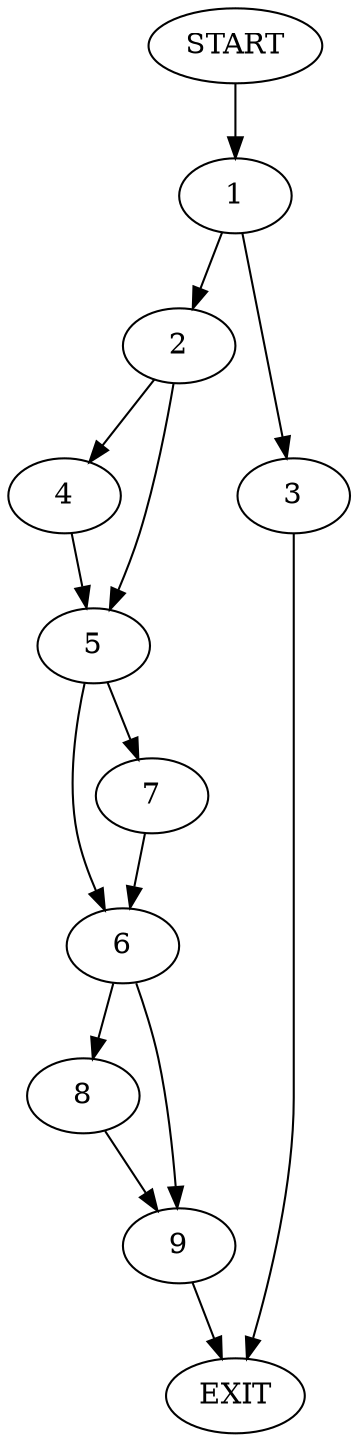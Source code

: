 digraph {
0 [label="START"]
10 [label="EXIT"]
0 -> 1
1 -> 2
1 -> 3
3 -> 10
2 -> 4
2 -> 5
4 -> 5
5 -> 6
5 -> 7
6 -> 8
6 -> 9
7 -> 6
8 -> 9
9 -> 10
}
